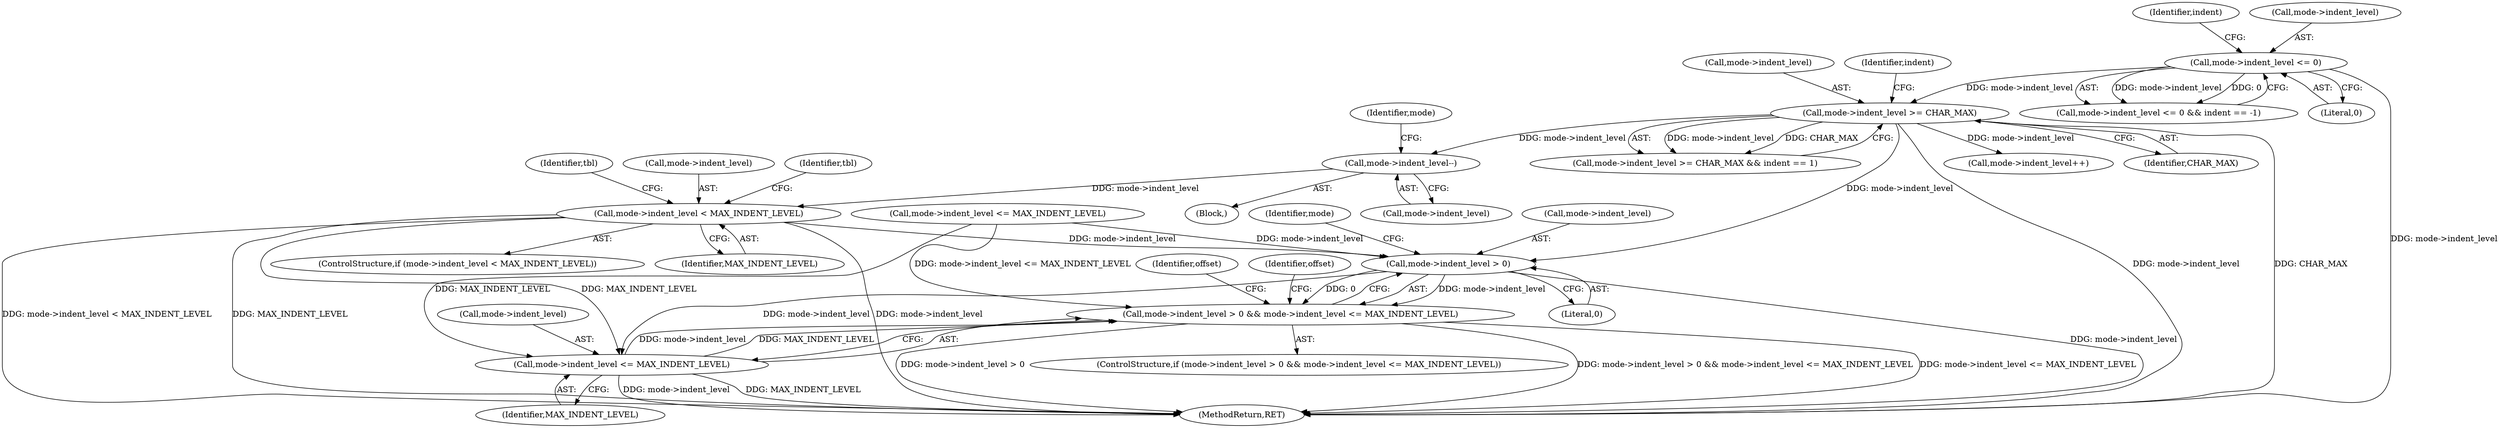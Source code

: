 digraph "0_w3m_8354763b90490d4105695df52674d0fcef823e92@pointer" {
"1000170" [label="(Call,mode->indent_level--)"];
"1000122" [label="(Call,mode->indent_level >= CHAR_MAX)"];
"1000110" [label="(Call,mode->indent_level <= 0)"];
"1000175" [label="(Call,mode->indent_level < MAX_INDENT_LEVEL)"];
"1000208" [label="(Call,mode->indent_level > 0)"];
"1000207" [label="(Call,mode->indent_level > 0 && mode->indent_level <= MAX_INDENT_LEVEL)"];
"1000213" [label="(Call,mode->indent_level <= MAX_INDENT_LEVEL)"];
"1000123" [label="(Call,mode->indent_level)"];
"1000188" [label="(Identifier,tbl)"];
"1000170" [label="(Call,mode->indent_level--)"];
"1000241" [label="(MethodReturn,RET)"];
"1000116" [label="(Identifier,indent)"];
"1000121" [label="(Call,mode->indent_level >= CHAR_MAX && indent == 1)"];
"1000174" [label="(ControlStructure,if (mode->indent_level < MAX_INDENT_LEVEL))"];
"1000212" [label="(Literal,0)"];
"1000148" [label="(Call,mode->indent_level++)"];
"1000126" [label="(Identifier,CHAR_MAX)"];
"1000114" [label="(Literal,0)"];
"1000219" [label="(Identifier,offset)"];
"1000109" [label="(Call,mode->indent_level <= 0 && indent == -1)"];
"1000207" [label="(Call,mode->indent_level > 0 && mode->indent_level <= MAX_INDENT_LEVEL)"];
"1000214" [label="(Call,mode->indent_level)"];
"1000169" [label="(Block,)"];
"1000223" [label="(Identifier,offset)"];
"1000110" [label="(Call,mode->indent_level <= 0)"];
"1000208" [label="(Call,mode->indent_level > 0)"];
"1000206" [label="(ControlStructure,if (mode->indent_level > 0 && mode->indent_level <= MAX_INDENT_LEVEL))"];
"1000176" [label="(Call,mode->indent_level)"];
"1000128" [label="(Identifier,indent)"];
"1000111" [label="(Call,mode->indent_level)"];
"1000217" [label="(Identifier,MAX_INDENT_LEVEL)"];
"1000215" [label="(Identifier,mode)"];
"1000171" [label="(Call,mode->indent_level)"];
"1000182" [label="(Identifier,tbl)"];
"1000122" [label="(Call,mode->indent_level >= CHAR_MAX)"];
"1000179" [label="(Identifier,MAX_INDENT_LEVEL)"];
"1000177" [label="(Identifier,mode)"];
"1000153" [label="(Call,mode->indent_level <= MAX_INDENT_LEVEL)"];
"1000175" [label="(Call,mode->indent_level < MAX_INDENT_LEVEL)"];
"1000213" [label="(Call,mode->indent_level <= MAX_INDENT_LEVEL)"];
"1000209" [label="(Call,mode->indent_level)"];
"1000170" -> "1000169"  [label="AST: "];
"1000170" -> "1000171"  [label="CFG: "];
"1000171" -> "1000170"  [label="AST: "];
"1000177" -> "1000170"  [label="CFG: "];
"1000122" -> "1000170"  [label="DDG: mode->indent_level"];
"1000170" -> "1000175"  [label="DDG: mode->indent_level"];
"1000122" -> "1000121"  [label="AST: "];
"1000122" -> "1000126"  [label="CFG: "];
"1000123" -> "1000122"  [label="AST: "];
"1000126" -> "1000122"  [label="AST: "];
"1000128" -> "1000122"  [label="CFG: "];
"1000121" -> "1000122"  [label="CFG: "];
"1000122" -> "1000241"  [label="DDG: CHAR_MAX"];
"1000122" -> "1000241"  [label="DDG: mode->indent_level"];
"1000122" -> "1000121"  [label="DDG: mode->indent_level"];
"1000122" -> "1000121"  [label="DDG: CHAR_MAX"];
"1000110" -> "1000122"  [label="DDG: mode->indent_level"];
"1000122" -> "1000148"  [label="DDG: mode->indent_level"];
"1000122" -> "1000208"  [label="DDG: mode->indent_level"];
"1000110" -> "1000109"  [label="AST: "];
"1000110" -> "1000114"  [label="CFG: "];
"1000111" -> "1000110"  [label="AST: "];
"1000114" -> "1000110"  [label="AST: "];
"1000116" -> "1000110"  [label="CFG: "];
"1000109" -> "1000110"  [label="CFG: "];
"1000110" -> "1000241"  [label="DDG: mode->indent_level"];
"1000110" -> "1000109"  [label="DDG: mode->indent_level"];
"1000110" -> "1000109"  [label="DDG: 0"];
"1000175" -> "1000174"  [label="AST: "];
"1000175" -> "1000179"  [label="CFG: "];
"1000176" -> "1000175"  [label="AST: "];
"1000179" -> "1000175"  [label="AST: "];
"1000182" -> "1000175"  [label="CFG: "];
"1000188" -> "1000175"  [label="CFG: "];
"1000175" -> "1000241"  [label="DDG: MAX_INDENT_LEVEL"];
"1000175" -> "1000241"  [label="DDG: mode->indent_level"];
"1000175" -> "1000241"  [label="DDG: mode->indent_level < MAX_INDENT_LEVEL"];
"1000175" -> "1000208"  [label="DDG: mode->indent_level"];
"1000175" -> "1000213"  [label="DDG: MAX_INDENT_LEVEL"];
"1000208" -> "1000207"  [label="AST: "];
"1000208" -> "1000212"  [label="CFG: "];
"1000209" -> "1000208"  [label="AST: "];
"1000212" -> "1000208"  [label="AST: "];
"1000215" -> "1000208"  [label="CFG: "];
"1000207" -> "1000208"  [label="CFG: "];
"1000208" -> "1000241"  [label="DDG: mode->indent_level"];
"1000208" -> "1000207"  [label="DDG: mode->indent_level"];
"1000208" -> "1000207"  [label="DDG: 0"];
"1000153" -> "1000208"  [label="DDG: mode->indent_level"];
"1000208" -> "1000213"  [label="DDG: mode->indent_level"];
"1000207" -> "1000206"  [label="AST: "];
"1000207" -> "1000213"  [label="CFG: "];
"1000213" -> "1000207"  [label="AST: "];
"1000219" -> "1000207"  [label="CFG: "];
"1000223" -> "1000207"  [label="CFG: "];
"1000207" -> "1000241"  [label="DDG: mode->indent_level > 0"];
"1000207" -> "1000241"  [label="DDG: mode->indent_level > 0 && mode->indent_level <= MAX_INDENT_LEVEL"];
"1000207" -> "1000241"  [label="DDG: mode->indent_level <= MAX_INDENT_LEVEL"];
"1000153" -> "1000207"  [label="DDG: mode->indent_level <= MAX_INDENT_LEVEL"];
"1000213" -> "1000207"  [label="DDG: mode->indent_level"];
"1000213" -> "1000207"  [label="DDG: MAX_INDENT_LEVEL"];
"1000213" -> "1000217"  [label="CFG: "];
"1000214" -> "1000213"  [label="AST: "];
"1000217" -> "1000213"  [label="AST: "];
"1000213" -> "1000241"  [label="DDG: MAX_INDENT_LEVEL"];
"1000213" -> "1000241"  [label="DDG: mode->indent_level"];
"1000153" -> "1000213"  [label="DDG: MAX_INDENT_LEVEL"];
}
